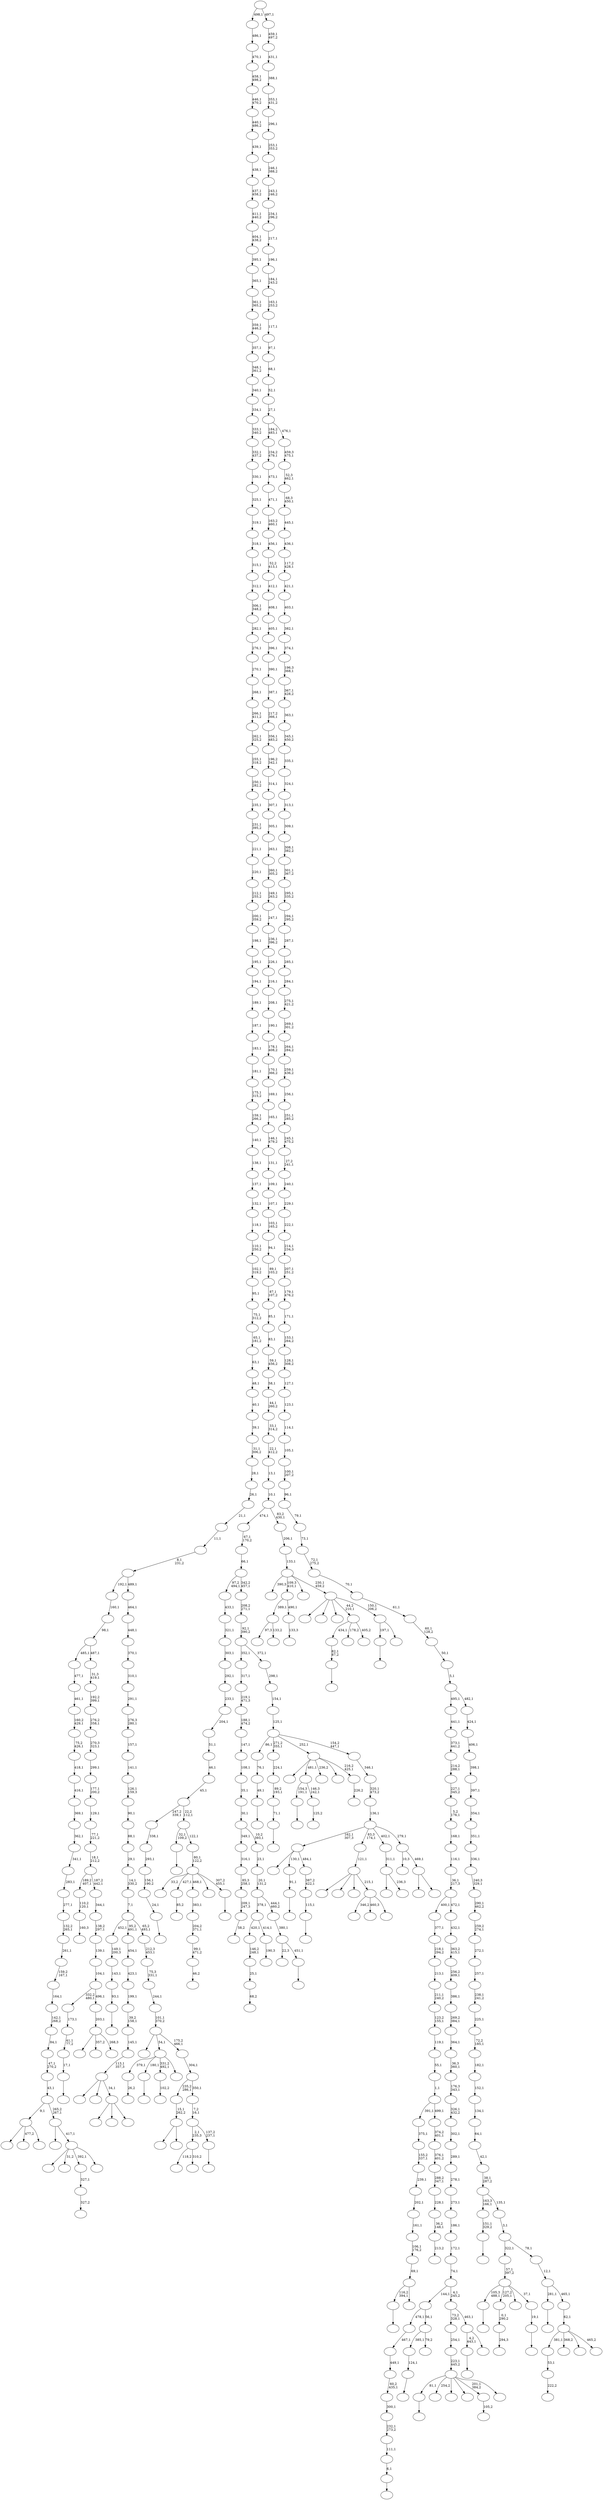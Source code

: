 digraph T {
	600 [label=""]
	599 [label=""]
	598 [label=""]
	597 [label=""]
	596 [label=""]
	595 [label=""]
	594 [label=""]
	593 [label=""]
	592 [label=""]
	591 [label=""]
	590 [label=""]
	589 [label=""]
	588 [label=""]
	587 [label=""]
	586 [label=""]
	585 [label=""]
	584 [label=""]
	583 [label=""]
	582 [label=""]
	581 [label=""]
	580 [label=""]
	579 [label=""]
	578 [label=""]
	577 [label=""]
	576 [label=""]
	575 [label=""]
	574 [label=""]
	573 [label=""]
	572 [label=""]
	571 [label=""]
	570 [label=""]
	569 [label=""]
	568 [label=""]
	567 [label=""]
	566 [label=""]
	565 [label=""]
	564 [label=""]
	563 [label=""]
	562 [label=""]
	561 [label=""]
	560 [label=""]
	559 [label=""]
	558 [label=""]
	557 [label=""]
	556 [label=""]
	555 [label=""]
	554 [label=""]
	553 [label=""]
	552 [label=""]
	551 [label=""]
	550 [label=""]
	549 [label=""]
	548 [label=""]
	547 [label=""]
	546 [label=""]
	545 [label=""]
	544 [label=""]
	543 [label=""]
	542 [label=""]
	541 [label=""]
	540 [label=""]
	539 [label=""]
	538 [label=""]
	537 [label=""]
	536 [label=""]
	535 [label=""]
	534 [label=""]
	533 [label=""]
	532 [label=""]
	531 [label=""]
	530 [label=""]
	529 [label=""]
	528 [label=""]
	527 [label=""]
	526 [label=""]
	525 [label=""]
	524 [label=""]
	523 [label=""]
	522 [label=""]
	521 [label=""]
	520 [label=""]
	519 [label=""]
	518 [label=""]
	517 [label=""]
	516 [label=""]
	515 [label=""]
	514 [label=""]
	513 [label=""]
	512 [label=""]
	511 [label=""]
	510 [label=""]
	509 [label=""]
	508 [label=""]
	507 [label=""]
	506 [label=""]
	505 [label=""]
	504 [label=""]
	503 [label=""]
	502 [label=""]
	501 [label=""]
	500 [label=""]
	499 [label=""]
	498 [label=""]
	497 [label=""]
	496 [label=""]
	495 [label=""]
	494 [label=""]
	493 [label=""]
	492 [label=""]
	491 [label=""]
	490 [label=""]
	489 [label=""]
	488 [label=""]
	487 [label=""]
	486 [label=""]
	485 [label=""]
	484 [label=""]
	483 [label=""]
	482 [label=""]
	481 [label=""]
	480 [label=""]
	479 [label=""]
	478 [label=""]
	477 [label=""]
	476 [label=""]
	475 [label=""]
	474 [label=""]
	473 [label=""]
	472 [label=""]
	471 [label=""]
	470 [label=""]
	469 [label=""]
	468 [label=""]
	467 [label=""]
	466 [label=""]
	465 [label=""]
	464 [label=""]
	463 [label=""]
	462 [label=""]
	461 [label=""]
	460 [label=""]
	459 [label=""]
	458 [label=""]
	457 [label=""]
	456 [label=""]
	455 [label=""]
	454 [label=""]
	453 [label=""]
	452 [label=""]
	451 [label=""]
	450 [label=""]
	449 [label=""]
	448 [label=""]
	447 [label=""]
	446 [label=""]
	445 [label=""]
	444 [label=""]
	443 [label=""]
	442 [label=""]
	441 [label=""]
	440 [label=""]
	439 [label=""]
	438 [label=""]
	437 [label=""]
	436 [label=""]
	435 [label=""]
	434 [label=""]
	433 [label=""]
	432 [label=""]
	431 [label=""]
	430 [label=""]
	429 [label=""]
	428 [label=""]
	427 [label=""]
	426 [label=""]
	425 [label=""]
	424 [label=""]
	423 [label=""]
	422 [label=""]
	421 [label=""]
	420 [label=""]
	419 [label=""]
	418 [label=""]
	417 [label=""]
	416 [label=""]
	415 [label=""]
	414 [label=""]
	413 [label=""]
	412 [label=""]
	411 [label=""]
	410 [label=""]
	409 [label=""]
	408 [label=""]
	407 [label=""]
	406 [label=""]
	405 [label=""]
	404 [label=""]
	403 [label=""]
	402 [label=""]
	401 [label=""]
	400 [label=""]
	399 [label=""]
	398 [label=""]
	397 [label=""]
	396 [label=""]
	395 [label=""]
	394 [label=""]
	393 [label=""]
	392 [label=""]
	391 [label=""]
	390 [label=""]
	389 [label=""]
	388 [label=""]
	387 [label=""]
	386 [label=""]
	385 [label=""]
	384 [label=""]
	383 [label=""]
	382 [label=""]
	381 [label=""]
	380 [label=""]
	379 [label=""]
	378 [label=""]
	377 [label=""]
	376 [label=""]
	375 [label=""]
	374 [label=""]
	373 [label=""]
	372 [label=""]
	371 [label=""]
	370 [label=""]
	369 [label=""]
	368 [label=""]
	367 [label=""]
	366 [label=""]
	365 [label=""]
	364 [label=""]
	363 [label=""]
	362 [label=""]
	361 [label=""]
	360 [label=""]
	359 [label=""]
	358 [label=""]
	357 [label=""]
	356 [label=""]
	355 [label=""]
	354 [label=""]
	353 [label=""]
	352 [label=""]
	351 [label=""]
	350 [label=""]
	349 [label=""]
	348 [label=""]
	347 [label=""]
	346 [label=""]
	345 [label=""]
	344 [label=""]
	343 [label=""]
	342 [label=""]
	341 [label=""]
	340 [label=""]
	339 [label=""]
	338 [label=""]
	337 [label=""]
	336 [label=""]
	335 [label=""]
	334 [label=""]
	333 [label=""]
	332 [label=""]
	331 [label=""]
	330 [label=""]
	329 [label=""]
	328 [label=""]
	327 [label=""]
	326 [label=""]
	325 [label=""]
	324 [label=""]
	323 [label=""]
	322 [label=""]
	321 [label=""]
	320 [label=""]
	319 [label=""]
	318 [label=""]
	317 [label=""]
	316 [label=""]
	315 [label=""]
	314 [label=""]
	313 [label=""]
	312 [label=""]
	311 [label=""]
	310 [label=""]
	309 [label=""]
	308 [label=""]
	307 [label=""]
	306 [label=""]
	305 [label=""]
	304 [label=""]
	303 [label=""]
	302 [label=""]
	301 [label=""]
	300 [label=""]
	299 [label=""]
	298 [label=""]
	297 [label=""]
	296 [label=""]
	295 [label=""]
	294 [label=""]
	293 [label=""]
	292 [label=""]
	291 [label=""]
	290 [label=""]
	289 [label=""]
	288 [label=""]
	287 [label=""]
	286 [label=""]
	285 [label=""]
	284 [label=""]
	283 [label=""]
	282 [label=""]
	281 [label=""]
	280 [label=""]
	279 [label=""]
	278 [label=""]
	277 [label=""]
	276 [label=""]
	275 [label=""]
	274 [label=""]
	273 [label=""]
	272 [label=""]
	271 [label=""]
	270 [label=""]
	269 [label=""]
	268 [label=""]
	267 [label=""]
	266 [label=""]
	265 [label=""]
	264 [label=""]
	263 [label=""]
	262 [label=""]
	261 [label=""]
	260 [label=""]
	259 [label=""]
	258 [label=""]
	257 [label=""]
	256 [label=""]
	255 [label=""]
	254 [label=""]
	253 [label=""]
	252 [label=""]
	251 [label=""]
	250 [label=""]
	249 [label=""]
	248 [label=""]
	247 [label=""]
	246 [label=""]
	245 [label=""]
	244 [label=""]
	243 [label=""]
	242 [label=""]
	241 [label=""]
	240 [label=""]
	239 [label=""]
	238 [label=""]
	237 [label=""]
	236 [label=""]
	235 [label=""]
	234 [label=""]
	233 [label=""]
	232 [label=""]
	231 [label=""]
	230 [label=""]
	229 [label=""]
	228 [label=""]
	227 [label=""]
	226 [label=""]
	225 [label=""]
	224 [label=""]
	223 [label=""]
	222 [label=""]
	221 [label=""]
	220 [label=""]
	219 [label=""]
	218 [label=""]
	217 [label=""]
	216 [label=""]
	215 [label=""]
	214 [label=""]
	213 [label=""]
	212 [label=""]
	211 [label=""]
	210 [label=""]
	209 [label=""]
	208 [label=""]
	207 [label=""]
	206 [label=""]
	205 [label=""]
	204 [label=""]
	203 [label=""]
	202 [label=""]
	201 [label=""]
	200 [label=""]
	199 [label=""]
	198 [label=""]
	197 [label=""]
	196 [label=""]
	195 [label=""]
	194 [label=""]
	193 [label=""]
	192 [label=""]
	191 [label=""]
	190 [label=""]
	189 [label=""]
	188 [label=""]
	187 [label=""]
	186 [label=""]
	185 [label=""]
	184 [label=""]
	183 [label=""]
	182 [label=""]
	181 [label=""]
	180 [label=""]
	179 [label=""]
	178 [label=""]
	177 [label=""]
	176 [label=""]
	175 [label=""]
	174 [label=""]
	173 [label=""]
	172 [label=""]
	171 [label=""]
	170 [label=""]
	169 [label=""]
	168 [label=""]
	167 [label=""]
	166 [label=""]
	165 [label=""]
	164 [label=""]
	163 [label=""]
	162 [label=""]
	161 [label=""]
	160 [label=""]
	159 [label=""]
	158 [label=""]
	157 [label=""]
	156 [label=""]
	155 [label=""]
	154 [label=""]
	153 [label=""]
	152 [label=""]
	151 [label=""]
	150 [label=""]
	149 [label=""]
	148 [label=""]
	147 [label=""]
	146 [label=""]
	145 [label=""]
	144 [label=""]
	143 [label=""]
	142 [label=""]
	141 [label=""]
	140 [label=""]
	139 [label=""]
	138 [label=""]
	137 [label=""]
	136 [label=""]
	135 [label=""]
	134 [label=""]
	133 [label=""]
	132 [label=""]
	131 [label=""]
	130 [label=""]
	129 [label=""]
	128 [label=""]
	127 [label=""]
	126 [label=""]
	125 [label=""]
	124 [label=""]
	123 [label=""]
	122 [label=""]
	121 [label=""]
	120 [label=""]
	119 [label=""]
	118 [label=""]
	117 [label=""]
	116 [label=""]
	115 [label=""]
	114 [label=""]
	113 [label=""]
	112 [label=""]
	111 [label=""]
	110 [label=""]
	109 [label=""]
	108 [label=""]
	107 [label=""]
	106 [label=""]
	105 [label=""]
	104 [label=""]
	103 [label=""]
	102 [label=""]
	101 [label=""]
	100 [label=""]
	99 [label=""]
	98 [label=""]
	97 [label=""]
	96 [label=""]
	95 [label=""]
	94 [label=""]
	93 [label=""]
	92 [label=""]
	91 [label=""]
	90 [label=""]
	89 [label=""]
	88 [label=""]
	87 [label=""]
	86 [label=""]
	85 [label=""]
	84 [label=""]
	83 [label=""]
	82 [label=""]
	81 [label=""]
	80 [label=""]
	79 [label=""]
	78 [label=""]
	77 [label=""]
	76 [label=""]
	75 [label=""]
	74 [label=""]
	73 [label=""]
	72 [label=""]
	71 [label=""]
	70 [label=""]
	69 [label=""]
	68 [label=""]
	67 [label=""]
	66 [label=""]
	65 [label=""]
	64 [label=""]
	63 [label=""]
	62 [label=""]
	61 [label=""]
	60 [label=""]
	59 [label=""]
	58 [label=""]
	57 [label=""]
	56 [label=""]
	55 [label=""]
	54 [label=""]
	53 [label=""]
	52 [label=""]
	51 [label=""]
	50 [label=""]
	49 [label=""]
	48 [label=""]
	47 [label=""]
	46 [label=""]
	45 [label=""]
	44 [label=""]
	43 [label=""]
	42 [label=""]
	41 [label=""]
	40 [label=""]
	39 [label=""]
	38 [label=""]
	37 [label=""]
	36 [label=""]
	35 [label=""]
	34 [label=""]
	33 [label=""]
	32 [label=""]
	31 [label=""]
	30 [label=""]
	29 [label=""]
	28 [label=""]
	27 [label=""]
	26 [label=""]
	25 [label=""]
	24 [label=""]
	23 [label=""]
	22 [label=""]
	21 [label=""]
	20 [label=""]
	19 [label=""]
	18 [label=""]
	17 [label=""]
	16 [label=""]
	15 [label=""]
	14 [label=""]
	13 [label=""]
	12 [label=""]
	11 [label=""]
	10 [label=""]
	9 [label=""]
	8 [label=""]
	7 [label=""]
	6 [label=""]
	5 [label=""]
	4 [label=""]
	3 [label=""]
	2 [label=""]
	1 [label=""]
	0 [label=""]
	594 -> 595 [label=""]
	592 -> 593 [label=""]
	586 -> 598 [label="97,3"]
	586 -> 587 [label="133,2"]
	584 -> 585 [label=""]
	583 -> 584 [label="49,1"]
	582 -> 583 [label="76,1"]
	579 -> 580 [label=""]
	575 -> 576 [label=""]
	573 -> 574 [label=""]
	572 -> 573 [label="71,1"]
	571 -> 572 [label="89,2\n193,1"]
	570 -> 571 [label="224,1"]
	568 -> 569 [label="222,2"]
	567 -> 568 [label="53,1"]
	562 -> 563 [label="26,2"]
	560 -> 561 [label=""]
	558 -> 559 [label="160,3"]
	557 -> 558 [label="110,2\n120,1"]
	555 -> 556 [label=""]
	554 -> 555 [label="82,1\n87,2"]
	552 -> 553 [label=""]
	551 -> 552 [label="91,1"]
	549 -> 550 [label="294,3"]
	548 -> 549 [label="0,1\n290,2"]
	546 -> 547 [label=""]
	545 -> 546 [label="6,1"]
	544 -> 545 [label="111,1"]
	543 -> 544 [label="232,1\n273,2"]
	542 -> 543 [label="300,1"]
	541 -> 542 [label="60,2\n435,1"]
	540 -> 541 [label="449,1"]
	539 -> 540 [label="467,1"]
	537 -> 538 [label="125,2"]
	536 -> 575 [label="154,3\n191,1"]
	536 -> 537 [label="146,3\n242,1"]
	534 -> 535 [label=""]
	531 -> 532 [label=""]
	525 -> 526 [label=""]
	524 -> 525 [label="124,1"]
	522 -> 523 [label="85,2"]
	519 -> 520 [label=""]
	516 -> 517 [label="68,2"]
	515 -> 516 [label="25,1"]
	514 -> 515 [label="146,2\n248,1"]
	510 -> 511 [label="46,2"]
	509 -> 510 [label="99,1\n471,2"]
	508 -> 509 [label="204,2\n371,1"]
	507 -> 508 [label="383,1"]
	505 -> 506 [label="58,2"]
	504 -> 505 [label="209,1\n247,3"]
	503 -> 504 [label="85,3\n258,1"]
	502 -> 503 [label="316,1"]
	500 -> 501 [label="190,3"]
	499 -> 514 [label="420,1"]
	499 -> 500 [label="414,1"]
	496 -> 497 [label=""]
	495 -> 513 [label="22,3"]
	495 -> 496 [label="451,1"]
	494 -> 495 [label="380,1"]
	493 -> 499 [label="378,1"]
	493 -> 494 [label="444,1\n460,2"]
	492 -> 493 [label="20,1\n131,2"]
	491 -> 492 [label="23,1"]
	490 -> 502 [label="349,1"]
	490 -> 491 [label="10,2\n393,1"]
	489 -> 490 [label="30,1"]
	488 -> 489 [label="35,1"]
	487 -> 488 [label="108,1"]
	486 -> 487 [label="147,1"]
	485 -> 486 [label="188,1\n474,2"]
	484 -> 485 [label="219,1\n471,3"]
	483 -> 484 [label="317,1"]
	476 -> 477 [label=""]
	475 -> 476 [label="115,1"]
	474 -> 475 [label="387,2\n422,1"]
	473 -> 600 [label=""]
	473 -> 551 [label="130,1"]
	473 -> 474 [label="484,1"]
	471 -> 472 [label=""]
	467 -> 468 [label="105,2"]
	465 -> 466 [label=""]
	464 -> 465 [label="17,1"]
	463 -> 464 [label="41,1\n77,2"]
	462 -> 463 [label="173,1"]
	458 -> 459 [label=""]
	457 -> 458 [label="24,1"]
	456 -> 457 [label="156,1\n190,2"]
	455 -> 456 [label="293,1"]
	454 -> 455 [label="338,1"]
	450 -> 451 [label="327,2"]
	449 -> 450 [label="327,1"]
	447 -> 448 [label="102,2"]
	445 -> 533 [label=""]
	445 -> 446 [label=""]
	444 -> 445 [label="15,1\n262,2"]
	441 -> 560 [label="116,2\n394,1"]
	441 -> 442 [label=""]
	440 -> 441 [label="69,1"]
	439 -> 440 [label="106,1\n176,2"]
	438 -> 439 [label="161,1"]
	437 -> 438 [label="202,1"]
	436 -> 437 [label="239,1"]
	435 -> 436 [label="155,2\n337,1"]
	434 -> 435 [label="375,1"]
	432 -> 433 [label=""]
	431 -> 432 [label="93,1"]
	430 -> 431 [label="143,1"]
	429 -> 430 [label="149,1\n200,3"]
	427 -> 512 [label=""]
	427 -> 461 [label="477,2"]
	427 -> 428 [label=""]
	424 -> 425 [label="226,2"]
	423 -> 596 [label=""]
	423 -> 536 [label="481,1"]
	423 -> 469 [label="236,2"]
	423 -> 460 [label=""]
	423 -> 424 [label="216,2\n425,1"]
	421 -> 594 [label="81,1"]
	421 -> 590 [label="254,2"]
	421 -> 482 [label=""]
	421 -> 478 [label=""]
	421 -> 467 [label="201,1\n384,2"]
	421 -> 422 [label=""]
	420 -> 421 [label="223,1\n445,2"]
	419 -> 420 [label="254,1"]
	417 -> 562 [label="379,1"]
	417 -> 519 [label="180,1"]
	417 -> 447 [label="331,2\n492,1"]
	417 -> 418 [label=""]
	415 -> 554 [label="434,1"]
	415 -> 453 [label="178,2"]
	415 -> 416 [label="405,2"]
	413 -> 524 [label="385,1"]
	413 -> 414 [label="79,2"]
	412 -> 539 [label="478,1"]
	412 -> 413 [label="56,1"]
	409 -> 410 [label=""]
	408 -> 597 [label="33,2"]
	408 -> 522 [label="427,1"]
	408 -> 507 [label="468,1"]
	408 -> 452 [label=""]
	408 -> 409 [label="307,2\n455,1"]
	407 -> 408 [label="80,1\n122,2"]
	406 -> 579 [label="32,1\n109,2"]
	406 -> 407 [label="122,1"]
	405 -> 454 [label="247,2\n339,1"]
	405 -> 406 [label="22,2\n112,1"]
	404 -> 405 [label="45,1"]
	403 -> 404 [label="46,1"]
	402 -> 403 [label="51,1"]
	401 -> 402 [label="204,1"]
	400 -> 401 [label="233,1"]
	399 -> 400 [label="292,1"]
	398 -> 399 [label="303,1"]
	397 -> 398 [label="321,1"]
	396 -> 397 [label="433,1"]
	392 -> 588 [label="346,2"]
	392 -> 395 [label="460,3"]
	392 -> 393 [label=""]
	391 -> 521 [label=""]
	391 -> 518 [label=""]
	391 -> 443 [label=""]
	391 -> 392 [label="215,1"]
	390 -> 391 [label="121,1"]
	388 -> 389 [label="213,2"]
	387 -> 388 [label="36,2\n148,1"]
	386 -> 387 [label="228,1"]
	385 -> 386 [label="288,2\n347,1"]
	384 -> 385 [label="376,1\n401,2"]
	383 -> 384 [label="374,2\n401,1"]
	382 -> 434 [label="391,1"]
	382 -> 383 [label="499,1"]
	381 -> 382 [label="1,1"]
	380 -> 381 [label="55,1"]
	379 -> 380 [label="119,1"]
	378 -> 379 [label="123,2\n155,1"]
	377 -> 378 [label="211,1\n240,2"]
	376 -> 377 [label="213,1"]
	375 -> 376 [label="218,1\n294,2"]
	374 -> 375 [label="377,1"]
	372 -> 373 [label="133,3"]
	371 -> 586 [label="389,1"]
	371 -> 372 [label="490,1"]
	369 -> 564 [label=""]
	369 -> 528 [label="31,2"]
	369 -> 449 [label="392,1"]
	369 -> 370 [label=""]
	368 -> 599 [label=""]
	368 -> 369 [label="417,1"]
	367 -> 427 [label="9,1"]
	367 -> 368 [label="265,2\n267,1"]
	366 -> 367 [label="43,1"]
	365 -> 366 [label="47,1\n270,2"]
	364 -> 365 [label="84,1"]
	363 -> 364 [label="142,1\n268,2"]
	362 -> 363 [label="164,1"]
	361 -> 362 [label="159,2\n167,1"]
	360 -> 361 [label="261,1"]
	359 -> 360 [label="132,2\n265,1"]
	358 -> 359 [label="277,1"]
	357 -> 358 [label="283,1"]
	356 -> 357 [label="341,1"]
	355 -> 356 [label="362,1"]
	354 -> 355 [label="369,1"]
	353 -> 354 [label="416,1"]
	352 -> 353 [label="418,1"]
	351 -> 352 [label="75,2\n426,1"]
	350 -> 351 [label="160,2\n429,1"]
	349 -> 350 [label="461,1"]
	348 -> 349 [label="477,1"]
	346 -> 347 [label=""]
	345 -> 346 [label="151,1\n329,2"]
	343 -> 344 [label=""]
	342 -> 343 [label="19,1"]
	341 -> 592 [label="105,3\n488,1"]
	341 -> 548 [label="127,2\n205,1"]
	341 -> 530 [label=""]
	341 -> 342 [label="37,1"]
	340 -> 341 [label="57,1\n397,2"]
	338 -> 479 [label="118,2"]
	338 -> 339 [label="310,2"]
	336 -> 529 [label=""]
	336 -> 480 [label=""]
	336 -> 337 [label=""]
	335 -> 581 [label=""]
	335 -> 498 [label=""]
	335 -> 336 [label="34,1"]
	334 -> 335 [label="113,1\n357,3"]
	333 -> 334 [label="145,1"]
	332 -> 333 [label="39,2\n158,1"]
	331 -> 332 [label="199,1"]
	330 -> 331 [label="423,1"]
	329 -> 330 [label="454,1"]
	327 -> 589 [label=""]
	327 -> 328 [label="236,3"]
	326 -> 327 [label="311,1"]
	324 -> 578 [label=""]
	324 -> 325 [label=""]
	323 -> 565 [label="10,3"]
	323 -> 324 [label="469,1"]
	322 -> 473 [label="162,1\n307,3"]
	322 -> 390 [label="83,3\n174,1"]
	322 -> 326 [label="402,1"]
	322 -> 323 [label="279,1"]
	321 -> 322 [label="136,1"]
	320 -> 321 [label="320,1\n473,2"]
	319 -> 320 [label="346,1"]
	318 -> 582 [label="86,1"]
	318 -> 570 [label="271,2\n355,1"]
	318 -> 423 [label="252,1"]
	318 -> 319 [label="154,2\n447,1"]
	317 -> 318 [label="125,1"]
	316 -> 317 [label="154,1"]
	315 -> 316 [label="298,1"]
	314 -> 483 [label="352,1"]
	314 -> 315 [label="372,1"]
	313 -> 314 [label="92,1\n390,2"]
	312 -> 313 [label="208,2\n271,1"]
	311 -> 396 [label="97,2\n494,1"]
	311 -> 312 [label="342,2\n457,1"]
	310 -> 311 [label="66,1"]
	309 -> 310 [label="67,1\n170,2"]
	307 -> 531 [label="4,2\n443,1"]
	307 -> 308 [label=""]
	306 -> 419 [label="73,2\n328,1"]
	306 -> 307 [label="463,1"]
	305 -> 412 [label="144,1"]
	305 -> 306 [label="4,1\n245,2"]
	304 -> 305 [label="74,1"]
	303 -> 304 [label="172,1"]
	302 -> 303 [label="186,1"]
	301 -> 302 [label="273,1"]
	300 -> 301 [label="278,1"]
	299 -> 300 [label="289,1"]
	298 -> 299 [label="302,1"]
	297 -> 298 [label="326,1\n432,2"]
	296 -> 297 [label="176,3\n343,1"]
	295 -> 296 [label="36,3\n360,1"]
	294 -> 295 [label="364,1"]
	293 -> 294 [label="269,2\n384,1"]
	292 -> 293 [label="386,1"]
	291 -> 292 [label="256,2\n409,1"]
	290 -> 291 [label="363,2\n415,1"]
	289 -> 290 [label="432,1"]
	288 -> 374 [label="400,1"]
	288 -> 289 [label="472,1"]
	287 -> 288 [label="36,1\n217,3"]
	286 -> 287 [label="116,1"]
	285 -> 286 [label="168,1"]
	284 -> 285 [label="5,2\n176,1"]
	283 -> 284 [label="227,1\n345,2"]
	282 -> 283 [label="214,2\n288,1"]
	281 -> 282 [label="373,1\n441,2"]
	280 -> 281 [label="441,1"]
	277 -> 411 [label=""]
	277 -> 394 [label="357,2"]
	277 -> 278 [label="268,3"]
	276 -> 277 [label="203,1"]
	275 -> 462 [label="332,2\n480,1"]
	275 -> 276 [label="496,1"]
	274 -> 275 [label="104,1"]
	273 -> 274 [label="139,1"]
	272 -> 273 [label="138,2\n297,1"]
	271 -> 272 [label="344,1"]
	270 -> 557 [label="189,2\n407,1"]
	270 -> 271 [label="187,2\n442,1"]
	269 -> 270 [label="18,1\n212,2"]
	268 -> 269 [label="77,1\n221,2"]
	267 -> 268 [label="129,1"]
	266 -> 267 [label="177,1\n200,2"]
	265 -> 266 [label="299,1"]
	264 -> 265 [label="270,3\n323,1"]
	263 -> 264 [label="276,2\n358,1"]
	262 -> 263 [label="192,2\n399,1"]
	261 -> 262 [label="31,3\n419,1"]
	260 -> 348 [label="485,1"]
	260 -> 261 [label="487,1"]
	259 -> 260 [label="98,1"]
	258 -> 259 [label="160,1"]
	256 -> 257 [label=""]
	255 -> 338 [label="2,1\n235,3"]
	255 -> 256 [label="137,2\n237,1"]
	254 -> 255 [label="7,2\n16,1"]
	253 -> 444 [label="235,2\n286,1"]
	253 -> 254 [label="350,1"]
	252 -> 253 [label="304,1"]
	251 -> 470 [label=""]
	251 -> 417 [label="54,1"]
	251 -> 252 [label="175,2\n466,1"]
	250 -> 251 [label="101,1\n370,2"]
	249 -> 250 [label="244,1"]
	248 -> 249 [label="75,3\n331,1"]
	247 -> 248 [label="212,3\n453,1"]
	246 -> 429 [label="452,1"]
	246 -> 329 [label="95,2\n491,1"]
	246 -> 247 [label="65,2\n493,1"]
	245 -> 246 [label="7,1"]
	244 -> 245 [label="14,1\n330,2"]
	243 -> 244 [label="29,1"]
	242 -> 243 [label="88,1"]
	241 -> 242 [label="90,1"]
	240 -> 241 [label="126,1\n159,3"]
	239 -> 240 [label="141,1"]
	238 -> 239 [label="157,1"]
	237 -> 238 [label="276,3\n280,1"]
	236 -> 237 [label="291,1"]
	235 -> 236 [label="310,1"]
	234 -> 235 [label="370,1"]
	233 -> 234 [label="448,1"]
	232 -> 233 [label="464,1"]
	231 -> 258 [label="192,1"]
	231 -> 232 [label="489,1"]
	230 -> 231 [label="8,1\n231,2"]
	229 -> 230 [label="11,1"]
	228 -> 229 [label="21,1"]
	227 -> 228 [label="26,1"]
	226 -> 227 [label="28,1"]
	225 -> 226 [label="31,1\n306,2"]
	224 -> 225 [label="39,1"]
	223 -> 224 [label="40,1"]
	222 -> 223 [label="48,1"]
	221 -> 222 [label="63,1"]
	220 -> 221 [label="65,1\n181,2"]
	219 -> 220 [label="75,1\n312,2"]
	218 -> 219 [label="95,1"]
	217 -> 218 [label="102,1\n319,2"]
	216 -> 217 [label="110,1\n250,2"]
	215 -> 216 [label="118,1"]
	214 -> 215 [label="132,1"]
	213 -> 214 [label="137,1"]
	212 -> 213 [label="138,1"]
	211 -> 212 [label="140,1"]
	210 -> 211 [label="159,1\n266,2"]
	209 -> 210 [label="175,1\n315,2"]
	208 -> 209 [label="181,1"]
	207 -> 208 [label="183,1"]
	206 -> 207 [label="187,1"]
	205 -> 206 [label="189,1"]
	204 -> 205 [label="194,1"]
	203 -> 204 [label="195,1"]
	202 -> 203 [label="198,1"]
	201 -> 202 [label="200,1\n359,2"]
	200 -> 201 [label="212,1\n255,2"]
	199 -> 200 [label="220,1"]
	198 -> 199 [label="221,1"]
	197 -> 198 [label="231,1\n395,2"]
	196 -> 197 [label="235,1"]
	195 -> 196 [label="250,1\n282,2"]
	194 -> 195 [label="255,1\n318,2"]
	193 -> 194 [label="262,1\n325,2"]
	192 -> 193 [label="266,1\n411,2"]
	191 -> 192 [label="268,1"]
	190 -> 191 [label="270,1"]
	189 -> 190 [label="276,1"]
	188 -> 189 [label="282,1"]
	187 -> 188 [label="306,1\n348,2"]
	186 -> 187 [label="312,1"]
	185 -> 186 [label="315,1"]
	184 -> 185 [label="318,1"]
	183 -> 184 [label="319,1"]
	182 -> 183 [label="325,1"]
	181 -> 182 [label="330,1"]
	180 -> 181 [label="332,1\n437,2"]
	179 -> 180 [label="333,1\n340,2"]
	178 -> 179 [label="334,1"]
	177 -> 178 [label="340,1"]
	176 -> 177 [label="348,1\n361,2"]
	175 -> 176 [label="357,1"]
	174 -> 175 [label="359,1\n446,2"]
	173 -> 174 [label="361,1\n365,2"]
	172 -> 173 [label="365,1"]
	171 -> 172 [label="395,1"]
	170 -> 171 [label="404,1\n438,2"]
	169 -> 170 [label="411,1\n440,2"]
	168 -> 169 [label="437,1\n458,2"]
	167 -> 168 [label="438,1"]
	166 -> 167 [label="439,1"]
	165 -> 166 [label="440,1\n486,2"]
	164 -> 165 [label="446,1\n470,2"]
	163 -> 164 [label="458,1\n498,2"]
	162 -> 163 [label="470,1"]
	161 -> 162 [label="486,1"]
	159 -> 471 [label="197,1"]
	159 -> 160 [label=""]
	158 -> 591 [label=""]
	158 -> 577 [label=""]
	158 -> 566 [label=""]
	158 -> 415 [label="44,2\n210,1"]
	158 -> 159 [label="150,1\n206,2"]
	157 -> 481 [label="390,3"]
	157 -> 371 [label="109,3\n410,1"]
	157 -> 279 [label=""]
	157 -> 158 [label="230,1\n459,2"]
	156 -> 157 [label="133,1"]
	155 -> 156 [label="206,1"]
	154 -> 309 [label="474,1"]
	154 -> 155 [label="83,2\n430,1"]
	153 -> 154 [label="10,1"]
	152 -> 153 [label="13,1"]
	151 -> 152 [label="22,1\n412,2"]
	150 -> 151 [label="33,1\n314,2"]
	149 -> 150 [label="44,1\n260,2"]
	148 -> 149 [label="58,1"]
	147 -> 148 [label="59,1\n456,2"]
	146 -> 147 [label="83,1"]
	145 -> 146 [label="85,1"]
	144 -> 145 [label="87,1\n107,2"]
	143 -> 144 [label="89,1\n103,2"]
	142 -> 143 [label="94,1"]
	141 -> 142 [label="103,1\n165,2"]
	140 -> 141 [label="107,1"]
	139 -> 140 [label="109,1"]
	138 -> 139 [label="131,1"]
	137 -> 138 [label="146,1\n479,2"]
	136 -> 137 [label="165,1"]
	135 -> 136 [label="169,1"]
	134 -> 135 [label="170,1\n366,2"]
	133 -> 134 [label="178,1\n408,2"]
	132 -> 133 [label="190,1"]
	131 -> 132 [label="208,1"]
	130 -> 131 [label="216,1"]
	129 -> 130 [label="226,1"]
	128 -> 129 [label="236,1\n396,2"]
	127 -> 128 [label="247,1"]
	126 -> 127 [label="249,1\n263,2"]
	125 -> 126 [label="260,1\n305,2"]
	124 -> 125 [label="263,1"]
	123 -> 124 [label="305,1"]
	122 -> 123 [label="307,1"]
	121 -> 122 [label="314,1"]
	120 -> 121 [label="196,2\n342,1"]
	119 -> 120 [label="356,1\n483,2"]
	118 -> 119 [label="217,2\n366,1"]
	117 -> 118 [label="387,1"]
	116 -> 117 [label="390,1"]
	115 -> 116 [label="396,1"]
	114 -> 115 [label="405,1"]
	113 -> 114 [label="408,1"]
	112 -> 113 [label="412,1"]
	111 -> 112 [label="52,2\n413,1"]
	110 -> 111 [label="456,1"]
	109 -> 110 [label="163,2\n460,1"]
	108 -> 109 [label="471,1"]
	107 -> 108 [label="473,1"]
	106 -> 107 [label="234,2\n479,1"]
	104 -> 567 [label="381,1"]
	104 -> 527 [label="368,2"]
	104 -> 426 [label=""]
	104 -> 105 [label="465,2"]
	103 -> 104 [label="62,1"]
	102 -> 534 [label="281,1"]
	102 -> 103 [label="465,1"]
	101 -> 102 [label="12,1"]
	100 -> 340 [label="322,1"]
	100 -> 101 [label="78,1"]
	99 -> 100 [label="3,1"]
	98 -> 345 [label="163,3\n166,1"]
	98 -> 99 [label="135,1"]
	97 -> 98 [label="38,1\n287,2"]
	96 -> 97 [label="42,1"]
	95 -> 96 [label="64,1"]
	94 -> 95 [label="134,1"]
	93 -> 94 [label="152,1"]
	92 -> 93 [label="182,1"]
	91 -> 92 [label="72,2\n185,1"]
	90 -> 91 [label="225,1"]
	89 -> 90 [label="238,1\n241,2"]
	88 -> 89 [label="257,1"]
	87 -> 88 [label="272,1"]
	86 -> 87 [label="259,2\n274,1"]
	85 -> 86 [label="290,1\n462,2"]
	84 -> 85 [label="240,3\n329,1"]
	83 -> 84 [label="336,1"]
	82 -> 83 [label="351,1"]
	81 -> 82 [label="354,1"]
	80 -> 81 [label="397,1"]
	79 -> 80 [label="398,1"]
	78 -> 79 [label="406,1"]
	77 -> 78 [label="424,1"]
	76 -> 280 [label="495,1"]
	76 -> 77 [label="482,1"]
	75 -> 76 [label="5,1"]
	74 -> 75 [label="50,1"]
	73 -> 74 [label="60,1\n128,2"]
	72 -> 73 [label="61,1"]
	71 -> 72 [label="70,1"]
	70 -> 71 [label="72,1\n275,2"]
	69 -> 70 [label="73,1"]
	68 -> 69 [label="79,1"]
	67 -> 68 [label="96,1"]
	66 -> 67 [label="100,1\n207,2"]
	65 -> 66 [label="105,1"]
	64 -> 65 [label="114,1"]
	63 -> 64 [label="123,1"]
	62 -> 63 [label="127,1"]
	61 -> 62 [label="128,1\n308,2"]
	60 -> 61 [label="153,1\n264,2"]
	59 -> 60 [label="171,1"]
	58 -> 59 [label="179,1\n476,2"]
	57 -> 58 [label="207,1\n251,2"]
	56 -> 57 [label="214,1\n234,3"]
	55 -> 56 [label="222,1"]
	54 -> 55 [label="229,1"]
	53 -> 54 [label="240,1"]
	52 -> 53 [label="27,2\n241,1"]
	51 -> 52 [label="245,1\n475,2"]
	50 -> 51 [label="251,1\n285,2"]
	49 -> 50 [label="256,1"]
	48 -> 49 [label="259,1\n436,2"]
	47 -> 48 [label="264,1\n284,2"]
	46 -> 47 [label="269,1\n301,2"]
	45 -> 46 [label="275,1\n421,2"]
	44 -> 45 [label="284,1"]
	43 -> 44 [label="285,1"]
	42 -> 43 [label="287,1"]
	41 -> 42 [label="294,1\n295,2"]
	40 -> 41 [label="295,1\n335,2"]
	39 -> 40 [label="301,1\n367,2"]
	38 -> 39 [label="308,1\n382,2"]
	37 -> 38 [label="309,1"]
	36 -> 37 [label="313,1"]
	35 -> 36 [label="324,1"]
	34 -> 35 [label="335,1"]
	33 -> 34 [label="345,1\n450,2"]
	32 -> 33 [label="363,1"]
	31 -> 32 [label="367,1\n428,2"]
	30 -> 31 [label="196,3\n368,1"]
	29 -> 30 [label="374,1"]
	28 -> 29 [label="382,1"]
	27 -> 28 [label="403,1"]
	26 -> 27 [label="421,1"]
	25 -> 26 [label="117,2\n428,1"]
	24 -> 25 [label="436,1"]
	23 -> 24 [label="445,1"]
	22 -> 23 [label="68,3\n450,1"]
	21 -> 22 [label="52,3\n462,1"]
	20 -> 21 [label="459,3\n475,1"]
	19 -> 106 [label="184,2\n483,1"]
	19 -> 20 [label="476,1"]
	18 -> 19 [label="27,1"]
	17 -> 18 [label="52,1"]
	16 -> 17 [label="68,1"]
	15 -> 16 [label="97,1"]
	14 -> 15 [label="117,1"]
	13 -> 14 [label="163,1\n253,2"]
	12 -> 13 [label="184,1\n243,2"]
	11 -> 12 [label="196,1"]
	10 -> 11 [label="217,1"]
	9 -> 10 [label="234,1\n296,2"]
	8 -> 9 [label="243,1\n246,2"]
	7 -> 8 [label="246,1\n388,2"]
	6 -> 7 [label="253,1\n353,2"]
	5 -> 6 [label="296,1"]
	4 -> 5 [label="353,1\n431,2"]
	3 -> 4 [label="388,1"]
	2 -> 3 [label="431,1"]
	1 -> 2 [label="459,1\n497,2"]
	0 -> 161 [label="498,1"]
	0 -> 1 [label="497,1"]
}
